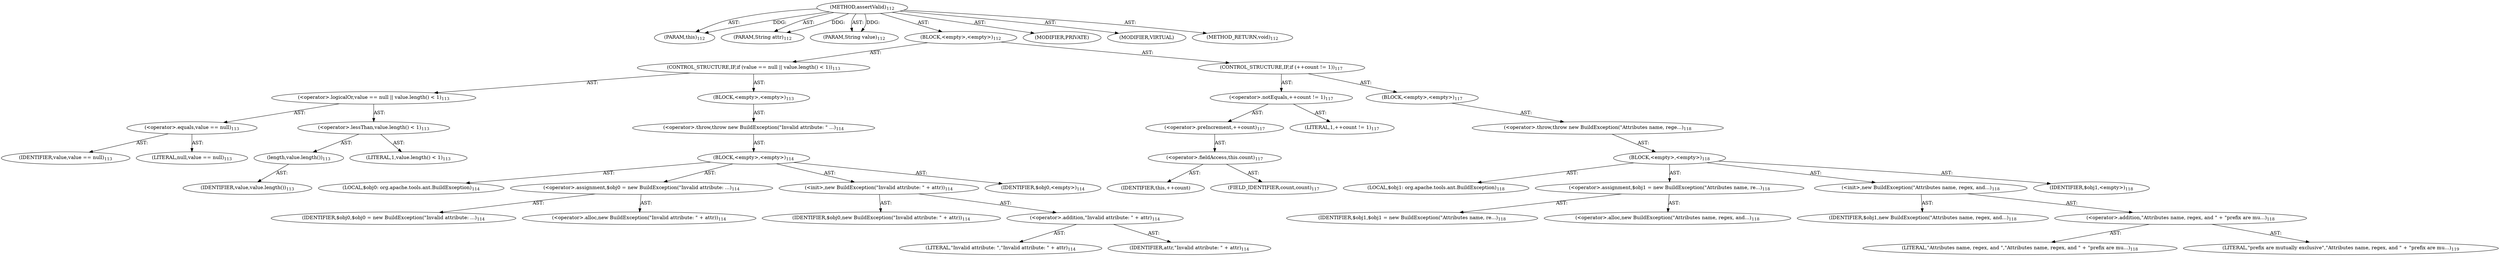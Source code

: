 digraph "assertValid" {  
"111669149700" [label = <(METHOD,assertValid)<SUB>112</SUB>> ]
"115964117016" [label = <(PARAM,this)<SUB>112</SUB>> ]
"115964117017" [label = <(PARAM,String attr)<SUB>112</SUB>> ]
"115964117018" [label = <(PARAM,String value)<SUB>112</SUB>> ]
"25769803780" [label = <(BLOCK,&lt;empty&gt;,&lt;empty&gt;)<SUB>112</SUB>> ]
"47244640256" [label = <(CONTROL_STRUCTURE,IF,if (value == null || value.length() &lt; 1))<SUB>113</SUB>> ]
"30064771086" [label = <(&lt;operator&gt;.logicalOr,value == null || value.length() &lt; 1)<SUB>113</SUB>> ]
"30064771087" [label = <(&lt;operator&gt;.equals,value == null)<SUB>113</SUB>> ]
"68719476788" [label = <(IDENTIFIER,value,value == null)<SUB>113</SUB>> ]
"90194313220" [label = <(LITERAL,null,value == null)<SUB>113</SUB>> ]
"30064771088" [label = <(&lt;operator&gt;.lessThan,value.length() &lt; 1)<SUB>113</SUB>> ]
"30064771089" [label = <(length,value.length())<SUB>113</SUB>> ]
"68719476789" [label = <(IDENTIFIER,value,value.length())<SUB>113</SUB>> ]
"90194313221" [label = <(LITERAL,1,value.length() &lt; 1)<SUB>113</SUB>> ]
"25769803781" [label = <(BLOCK,&lt;empty&gt;,&lt;empty&gt;)<SUB>113</SUB>> ]
"30064771090" [label = <(&lt;operator&gt;.throw,throw new BuildException(&quot;Invalid attribute: &quot; ...)<SUB>114</SUB>> ]
"25769803782" [label = <(BLOCK,&lt;empty&gt;,&lt;empty&gt;)<SUB>114</SUB>> ]
"94489280513" [label = <(LOCAL,$obj0: org.apache.tools.ant.BuildException)<SUB>114</SUB>> ]
"30064771091" [label = <(&lt;operator&gt;.assignment,$obj0 = new BuildException(&quot;Invalid attribute: ...)<SUB>114</SUB>> ]
"68719476790" [label = <(IDENTIFIER,$obj0,$obj0 = new BuildException(&quot;Invalid attribute: ...)<SUB>114</SUB>> ]
"30064771092" [label = <(&lt;operator&gt;.alloc,new BuildException(&quot;Invalid attribute: &quot; + attr))<SUB>114</SUB>> ]
"30064771093" [label = <(&lt;init&gt;,new BuildException(&quot;Invalid attribute: &quot; + attr))<SUB>114</SUB>> ]
"68719476791" [label = <(IDENTIFIER,$obj0,new BuildException(&quot;Invalid attribute: &quot; + attr))<SUB>114</SUB>> ]
"30064771094" [label = <(&lt;operator&gt;.addition,&quot;Invalid attribute: &quot; + attr)<SUB>114</SUB>> ]
"90194313222" [label = <(LITERAL,&quot;Invalid attribute: &quot;,&quot;Invalid attribute: &quot; + attr)<SUB>114</SUB>> ]
"68719476792" [label = <(IDENTIFIER,attr,&quot;Invalid attribute: &quot; + attr)<SUB>114</SUB>> ]
"68719476793" [label = <(IDENTIFIER,$obj0,&lt;empty&gt;)<SUB>114</SUB>> ]
"47244640257" [label = <(CONTROL_STRUCTURE,IF,if (++count != 1))<SUB>117</SUB>> ]
"30064771095" [label = <(&lt;operator&gt;.notEquals,++count != 1)<SUB>117</SUB>> ]
"30064771096" [label = <(&lt;operator&gt;.preIncrement,++count)<SUB>117</SUB>> ]
"30064771097" [label = <(&lt;operator&gt;.fieldAccess,this.count)<SUB>117</SUB>> ]
"68719476794" [label = <(IDENTIFIER,this,++count)> ]
"55834574852" [label = <(FIELD_IDENTIFIER,count,count)<SUB>117</SUB>> ]
"90194313223" [label = <(LITERAL,1,++count != 1)<SUB>117</SUB>> ]
"25769803783" [label = <(BLOCK,&lt;empty&gt;,&lt;empty&gt;)<SUB>117</SUB>> ]
"30064771098" [label = <(&lt;operator&gt;.throw,throw new BuildException(&quot;Attributes name, rege...)<SUB>118</SUB>> ]
"25769803784" [label = <(BLOCK,&lt;empty&gt;,&lt;empty&gt;)<SUB>118</SUB>> ]
"94489280514" [label = <(LOCAL,$obj1: org.apache.tools.ant.BuildException)<SUB>118</SUB>> ]
"30064771099" [label = <(&lt;operator&gt;.assignment,$obj1 = new BuildException(&quot;Attributes name, re...)<SUB>118</SUB>> ]
"68719476795" [label = <(IDENTIFIER,$obj1,$obj1 = new BuildException(&quot;Attributes name, re...)<SUB>118</SUB>> ]
"30064771100" [label = <(&lt;operator&gt;.alloc,new BuildException(&quot;Attributes name, regex, and...)<SUB>118</SUB>> ]
"30064771101" [label = <(&lt;init&gt;,new BuildException(&quot;Attributes name, regex, and...)<SUB>118</SUB>> ]
"68719476796" [label = <(IDENTIFIER,$obj1,new BuildException(&quot;Attributes name, regex, and...)<SUB>118</SUB>> ]
"30064771102" [label = <(&lt;operator&gt;.addition,&quot;Attributes name, regex, and &quot; + &quot;prefix are mu...)<SUB>118</SUB>> ]
"90194313224" [label = <(LITERAL,&quot;Attributes name, regex, and &quot;,&quot;Attributes name, regex, and &quot; + &quot;prefix are mu...)<SUB>118</SUB>> ]
"90194313225" [label = <(LITERAL,&quot;prefix are mutually exclusive&quot;,&quot;Attributes name, regex, and &quot; + &quot;prefix are mu...)<SUB>119</SUB>> ]
"68719476797" [label = <(IDENTIFIER,$obj1,&lt;empty&gt;)<SUB>118</SUB>> ]
"133143986194" [label = <(MODIFIER,PRIVATE)> ]
"133143986195" [label = <(MODIFIER,VIRTUAL)> ]
"128849018884" [label = <(METHOD_RETURN,void)<SUB>112</SUB>> ]
  "111669149700" -> "115964117016"  [ label = "AST: "] 
  "111669149700" -> "115964117017"  [ label = "AST: "] 
  "111669149700" -> "115964117018"  [ label = "AST: "] 
  "111669149700" -> "25769803780"  [ label = "AST: "] 
  "111669149700" -> "133143986194"  [ label = "AST: "] 
  "111669149700" -> "133143986195"  [ label = "AST: "] 
  "111669149700" -> "128849018884"  [ label = "AST: "] 
  "25769803780" -> "47244640256"  [ label = "AST: "] 
  "25769803780" -> "47244640257"  [ label = "AST: "] 
  "47244640256" -> "30064771086"  [ label = "AST: "] 
  "47244640256" -> "25769803781"  [ label = "AST: "] 
  "30064771086" -> "30064771087"  [ label = "AST: "] 
  "30064771086" -> "30064771088"  [ label = "AST: "] 
  "30064771087" -> "68719476788"  [ label = "AST: "] 
  "30064771087" -> "90194313220"  [ label = "AST: "] 
  "30064771088" -> "30064771089"  [ label = "AST: "] 
  "30064771088" -> "90194313221"  [ label = "AST: "] 
  "30064771089" -> "68719476789"  [ label = "AST: "] 
  "25769803781" -> "30064771090"  [ label = "AST: "] 
  "30064771090" -> "25769803782"  [ label = "AST: "] 
  "25769803782" -> "94489280513"  [ label = "AST: "] 
  "25769803782" -> "30064771091"  [ label = "AST: "] 
  "25769803782" -> "30064771093"  [ label = "AST: "] 
  "25769803782" -> "68719476793"  [ label = "AST: "] 
  "30064771091" -> "68719476790"  [ label = "AST: "] 
  "30064771091" -> "30064771092"  [ label = "AST: "] 
  "30064771093" -> "68719476791"  [ label = "AST: "] 
  "30064771093" -> "30064771094"  [ label = "AST: "] 
  "30064771094" -> "90194313222"  [ label = "AST: "] 
  "30064771094" -> "68719476792"  [ label = "AST: "] 
  "47244640257" -> "30064771095"  [ label = "AST: "] 
  "47244640257" -> "25769803783"  [ label = "AST: "] 
  "30064771095" -> "30064771096"  [ label = "AST: "] 
  "30064771095" -> "90194313223"  [ label = "AST: "] 
  "30064771096" -> "30064771097"  [ label = "AST: "] 
  "30064771097" -> "68719476794"  [ label = "AST: "] 
  "30064771097" -> "55834574852"  [ label = "AST: "] 
  "25769803783" -> "30064771098"  [ label = "AST: "] 
  "30064771098" -> "25769803784"  [ label = "AST: "] 
  "25769803784" -> "94489280514"  [ label = "AST: "] 
  "25769803784" -> "30064771099"  [ label = "AST: "] 
  "25769803784" -> "30064771101"  [ label = "AST: "] 
  "25769803784" -> "68719476797"  [ label = "AST: "] 
  "30064771099" -> "68719476795"  [ label = "AST: "] 
  "30064771099" -> "30064771100"  [ label = "AST: "] 
  "30064771101" -> "68719476796"  [ label = "AST: "] 
  "30064771101" -> "30064771102"  [ label = "AST: "] 
  "30064771102" -> "90194313224"  [ label = "AST: "] 
  "30064771102" -> "90194313225"  [ label = "AST: "] 
  "111669149700" -> "115964117016"  [ label = "DDG: "] 
  "111669149700" -> "115964117017"  [ label = "DDG: "] 
  "111669149700" -> "115964117018"  [ label = "DDG: "] 
}
